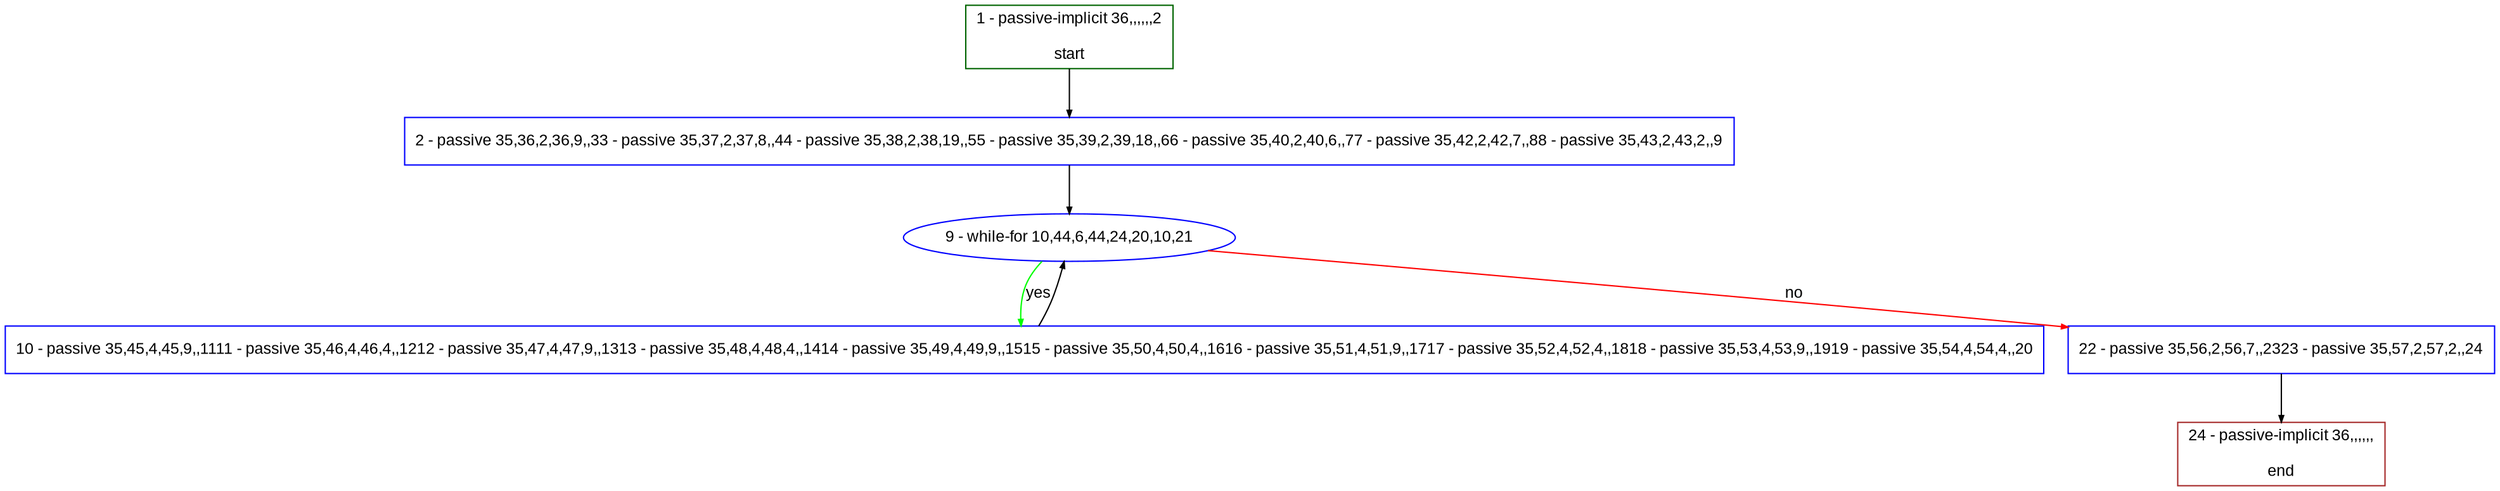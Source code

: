 digraph "" {
  graph [bgcolor="white", fillcolor="#FFFFCC", pack="true", packmode="clust", fontname="Arial", label="", fontsize="12", compound="true", style="rounded,filled"];
  node [node_initialized="no", fillcolor="white", fontname="Arial", label="", color="grey", fontsize="12", fixedsize="false", compound="true", shape="rectangle", style="filled"];
  edge [arrowtail="none", lhead="", fontcolor="black", fontname="Arial", label="", color="black", fontsize="12", arrowhead="normal", arrowsize="0.5", compound="true", ltail="", dir="forward"];
  __N1 [fillcolor="#ffffff", label="2 - passive 35,36,2,36,9,,33 - passive 35,37,2,37,8,,44 - passive 35,38,2,38,19,,55 - passive 35,39,2,39,18,,66 - passive 35,40,2,40,6,,77 - passive 35,42,2,42,7,,88 - passive 35,43,2,43,2,,9", color="#0000ff", shape="box", style="filled"];
  __N2 [fillcolor="#ffffff", label="1 - passive-implicit 36,,,,,,2\n\nstart", color="#006400", shape="box", style="filled"];
  __N3 [fillcolor="#ffffff", label="9 - while-for 10,44,6,44,24,20,10,21", color="#0000ff", shape="oval", style="filled"];
  __N4 [fillcolor="#ffffff", label="10 - passive 35,45,4,45,9,,1111 - passive 35,46,4,46,4,,1212 - passive 35,47,4,47,9,,1313 - passive 35,48,4,48,4,,1414 - passive 35,49,4,49,9,,1515 - passive 35,50,4,50,4,,1616 - passive 35,51,4,51,9,,1717 - passive 35,52,4,52,4,,1818 - passive 35,53,4,53,9,,1919 - passive 35,54,4,54,4,,20", color="#0000ff", shape="box", style="filled"];
  __N5 [fillcolor="#ffffff", label="22 - passive 35,56,2,56,7,,2323 - passive 35,57,2,57,2,,24", color="#0000ff", shape="box", style="filled"];
  __N6 [fillcolor="#ffffff", label="24 - passive-implicit 36,,,,,,\n\nend", color="#a52a2a", shape="box", style="filled"];
  __N2 -> __N1 [arrowtail="none", color="#000000", label="", arrowhead="normal", dir="forward"];
  __N1 -> __N3 [arrowtail="none", color="#000000", label="", arrowhead="normal", dir="forward"];
  __N3 -> __N4 [arrowtail="none", color="#00ff00", label="yes", arrowhead="normal", dir="forward"];
  __N4 -> __N3 [arrowtail="none", color="#000000", label="", arrowhead="normal", dir="forward"];
  __N3 -> __N5 [arrowtail="none", color="#ff0000", label="no", arrowhead="normal", dir="forward"];
  __N5 -> __N6 [arrowtail="none", color="#000000", label="", arrowhead="normal", dir="forward"];
}
